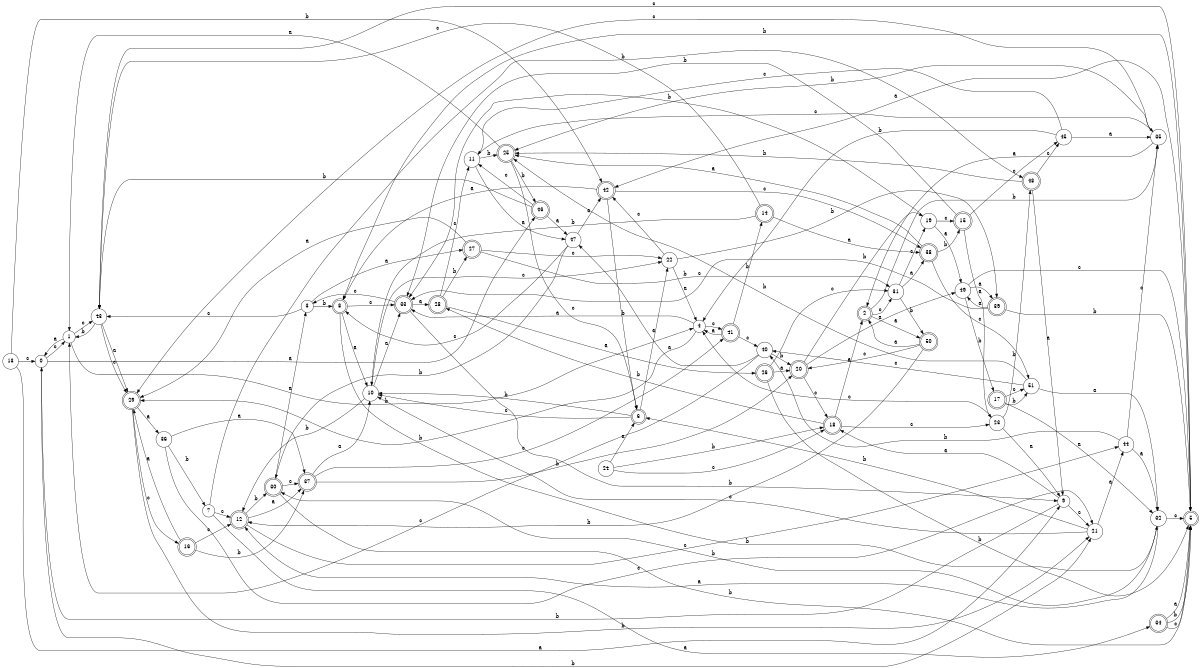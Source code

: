 digraph n42_4 {
__start0 [label="" shape="none"];

rankdir=LR;
size="8,5";

s0 [style="filled", color="black", fillcolor="white" shape="circle", label="0"];
s1 [style="filled", color="black", fillcolor="white" shape="circle", label="1"];
s2 [style="rounded,filled", color="black", fillcolor="white" shape="doublecircle", label="2"];
s3 [style="filled", color="black", fillcolor="white" shape="circle", label="3"];
s4 [style="filled", color="black", fillcolor="white" shape="circle", label="4"];
s5 [style="rounded,filled", color="black", fillcolor="white" shape="doublecircle", label="5"];
s6 [style="rounded,filled", color="black", fillcolor="white" shape="doublecircle", label="6"];
s7 [style="filled", color="black", fillcolor="white" shape="circle", label="7"];
s8 [style="rounded,filled", color="black", fillcolor="white" shape="doublecircle", label="8"];
s9 [style="filled", color="black", fillcolor="white" shape="circle", label="9"];
s10 [style="filled", color="black", fillcolor="white" shape="circle", label="10"];
s11 [style="filled", color="black", fillcolor="white" shape="circle", label="11"];
s12 [style="rounded,filled", color="black", fillcolor="white" shape="doublecircle", label="12"];
s13 [style="filled", color="black", fillcolor="white" shape="circle", label="13"];
s14 [style="rounded,filled", color="black", fillcolor="white" shape="doublecircle", label="14"];
s15 [style="rounded,filled", color="black", fillcolor="white" shape="doublecircle", label="15"];
s16 [style="rounded,filled", color="black", fillcolor="white" shape="doublecircle", label="16"];
s17 [style="rounded,filled", color="black", fillcolor="white" shape="doublecircle", label="17"];
s18 [style="rounded,filled", color="black", fillcolor="white" shape="doublecircle", label="18"];
s19 [style="filled", color="black", fillcolor="white" shape="circle", label="19"];
s20 [style="rounded,filled", color="black", fillcolor="white" shape="doublecircle", label="20"];
s21 [style="filled", color="black", fillcolor="white" shape="circle", label="21"];
s22 [style="filled", color="black", fillcolor="white" shape="circle", label="22"];
s23 [style="filled", color="black", fillcolor="white" shape="circle", label="23"];
s24 [style="filled", color="black", fillcolor="white" shape="circle", label="24"];
s25 [style="rounded,filled", color="black", fillcolor="white" shape="doublecircle", label="25"];
s26 [style="rounded,filled", color="black", fillcolor="white" shape="doublecircle", label="26"];
s27 [style="rounded,filled", color="black", fillcolor="white" shape="doublecircle", label="27"];
s28 [style="rounded,filled", color="black", fillcolor="white" shape="doublecircle", label="28"];
s29 [style="rounded,filled", color="black", fillcolor="white" shape="doublecircle", label="29"];
s30 [style="rounded,filled", color="black", fillcolor="white" shape="doublecircle", label="30"];
s31 [style="filled", color="black", fillcolor="white" shape="circle", label="31"];
s32 [style="filled", color="black", fillcolor="white" shape="circle", label="32"];
s33 [style="rounded,filled", color="black", fillcolor="white" shape="doublecircle", label="33"];
s34 [style="rounded,filled", color="black", fillcolor="white" shape="doublecircle", label="34"];
s35 [style="filled", color="black", fillcolor="white" shape="circle", label="35"];
s36 [style="filled", color="black", fillcolor="white" shape="circle", label="36"];
s37 [style="rounded,filled", color="black", fillcolor="white" shape="doublecircle", label="37"];
s38 [style="rounded,filled", color="black", fillcolor="white" shape="doublecircle", label="38"];
s39 [style="rounded,filled", color="black", fillcolor="white" shape="doublecircle", label="39"];
s40 [style="filled", color="black", fillcolor="white" shape="circle", label="40"];
s41 [style="rounded,filled", color="black", fillcolor="white" shape="doublecircle", label="41"];
s42 [style="rounded,filled", color="black", fillcolor="white" shape="doublecircle", label="42"];
s43 [style="filled", color="black", fillcolor="white" shape="circle", label="43"];
s44 [style="filled", color="black", fillcolor="white" shape="circle", label="44"];
s45 [style="filled", color="black", fillcolor="white" shape="circle", label="45"];
s46 [style="rounded,filled", color="black", fillcolor="white" shape="doublecircle", label="46"];
s47 [style="filled", color="black", fillcolor="white" shape="circle", label="47"];
s48 [style="rounded,filled", color="black", fillcolor="white" shape="doublecircle", label="48"];
s49 [style="filled", color="black", fillcolor="white" shape="circle", label="49"];
s50 [style="rounded,filled", color="black", fillcolor="white" shape="doublecircle", label="50"];
s51 [style="filled", color="black", fillcolor="white" shape="circle", label="51"];
s0 -> s46 [label="a"];
s0 -> s21 [label="b"];
s0 -> s1 [label="c"];
s1 -> s0 [label="a"];
s1 -> s4 [label="b"];
s1 -> s43 [label="c"];
s2 -> s50 [label="a"];
s2 -> s35 [label="b"];
s2 -> s31 [label="c"];
s3 -> s27 [label="a"];
s3 -> s8 [label="b"];
s3 -> s43 [label="c"];
s4 -> s33 [label="a"];
s4 -> s29 [label="b"];
s4 -> s41 [label="c"];
s5 -> s42 [label="a"];
s5 -> s8 [label="b"];
s5 -> s43 [label="c"];
s6 -> s22 [label="a"];
s6 -> s10 [label="b"];
s6 -> s10 [label="c"];
s7 -> s34 [label="a"];
s7 -> s48 [label="b"];
s7 -> s12 [label="c"];
s8 -> s10 [label="a"];
s8 -> s32 [label="b"];
s8 -> s33 [label="c"];
s9 -> s18 [label="a"];
s9 -> s0 [label="b"];
s9 -> s21 [label="c"];
s10 -> s33 [label="a"];
s10 -> s12 [label="b"];
s10 -> s22 [label="c"];
s11 -> s47 [label="a"];
s11 -> s25 [label="b"];
s11 -> s35 [label="c"];
s12 -> s37 [label="a"];
s12 -> s30 [label="b"];
s12 -> s44 [label="c"];
s13 -> s9 [label="a"];
s13 -> s42 [label="b"];
s13 -> s0 [label="c"];
s14 -> s38 [label="a"];
s14 -> s10 [label="b"];
s14 -> s43 [label="c"];
s15 -> s23 [label="a"];
s15 -> s33 [label="b"];
s15 -> s45 [label="c"];
s16 -> s29 [label="a"];
s16 -> s37 [label="b"];
s16 -> s12 [label="c"];
s17 -> s32 [label="a"];
s17 -> s51 [label="b"];
s17 -> s51 [label="c"];
s18 -> s2 [label="a"];
s18 -> s28 [label="b"];
s18 -> s23 [label="c"];
s19 -> s49 [label="a"];
s19 -> s33 [label="b"];
s19 -> s15 [label="c"];
s20 -> s49 [label="a"];
s20 -> s19 [label="b"];
s20 -> s18 [label="c"];
s21 -> s44 [label="a"];
s21 -> s6 [label="b"];
s21 -> s10 [label="c"];
s22 -> s4 [label="a"];
s22 -> s39 [label="b"];
s22 -> s42 [label="c"];
s23 -> s9 [label="a"];
s23 -> s48 [label="b"];
s23 -> s4 [label="c"];
s24 -> s6 [label="a"];
s24 -> s18 [label="b"];
s24 -> s18 [label="c"];
s25 -> s1 [label="a"];
s25 -> s46 [label="b"];
s25 -> s6 [label="c"];
s26 -> s20 [label="a"];
s26 -> s5 [label="b"];
s26 -> s31 [label="c"];
s27 -> s29 [label="a"];
s27 -> s31 [label="b"];
s27 -> s22 [label="c"];
s28 -> s26 [label="a"];
s28 -> s27 [label="b"];
s28 -> s11 [label="c"];
s29 -> s36 [label="a"];
s29 -> s21 [label="b"];
s29 -> s16 [label="c"];
s30 -> s3 [label="a"];
s30 -> s5 [label="b"];
s30 -> s37 [label="c"];
s31 -> s38 [label="a"];
s31 -> s50 [label="b"];
s31 -> s19 [label="c"];
s32 -> s12 [label="a"];
s32 -> s30 [label="b"];
s32 -> s5 [label="c"];
s33 -> s28 [label="a"];
s33 -> s9 [label="b"];
s33 -> s3 [label="c"];
s34 -> s5 [label="a"];
s34 -> s5 [label="b"];
s34 -> s5 [label="c"];
s35 -> s2 [label="a"];
s35 -> s25 [label="b"];
s35 -> s29 [label="c"];
s36 -> s37 [label="a"];
s36 -> s7 [label="b"];
s36 -> s21 [label="c"];
s37 -> s10 [label="a"];
s37 -> s20 [label="b"];
s37 -> s41 [label="c"];
s38 -> s25 [label="a"];
s38 -> s15 [label="b"];
s38 -> s51 [label="c"];
s39 -> s49 [label="a"];
s39 -> s5 [label="b"];
s39 -> s33 [label="c"];
s40 -> s47 [label="a"];
s40 -> s20 [label="b"];
s40 -> s1 [label="c"];
s41 -> s4 [label="a"];
s41 -> s14 [label="b"];
s41 -> s40 [label="c"];
s42 -> s8 [label="a"];
s42 -> s6 [label="b"];
s42 -> s38 [label="c"];
s43 -> s29 [label="a"];
s43 -> s1 [label="b"];
s43 -> s29 [label="c"];
s44 -> s32 [label="a"];
s44 -> s40 [label="b"];
s44 -> s35 [label="c"];
s45 -> s35 [label="a"];
s45 -> s4 [label="b"];
s45 -> s11 [label="c"];
s46 -> s47 [label="a"];
s46 -> s43 [label="b"];
s46 -> s11 [label="c"];
s47 -> s42 [label="a"];
s47 -> s30 [label="b"];
s47 -> s8 [label="c"];
s48 -> s9 [label="a"];
s48 -> s25 [label="b"];
s48 -> s45 [label="c"];
s49 -> s39 [label="a"];
s49 -> s17 [label="b"];
s49 -> s5 [label="c"];
s50 -> s2 [label="a"];
s50 -> s12 [label="b"];
s50 -> s20 [label="c"];
s51 -> s32 [label="a"];
s51 -> s25 [label="b"];
s51 -> s40 [label="c"];

}